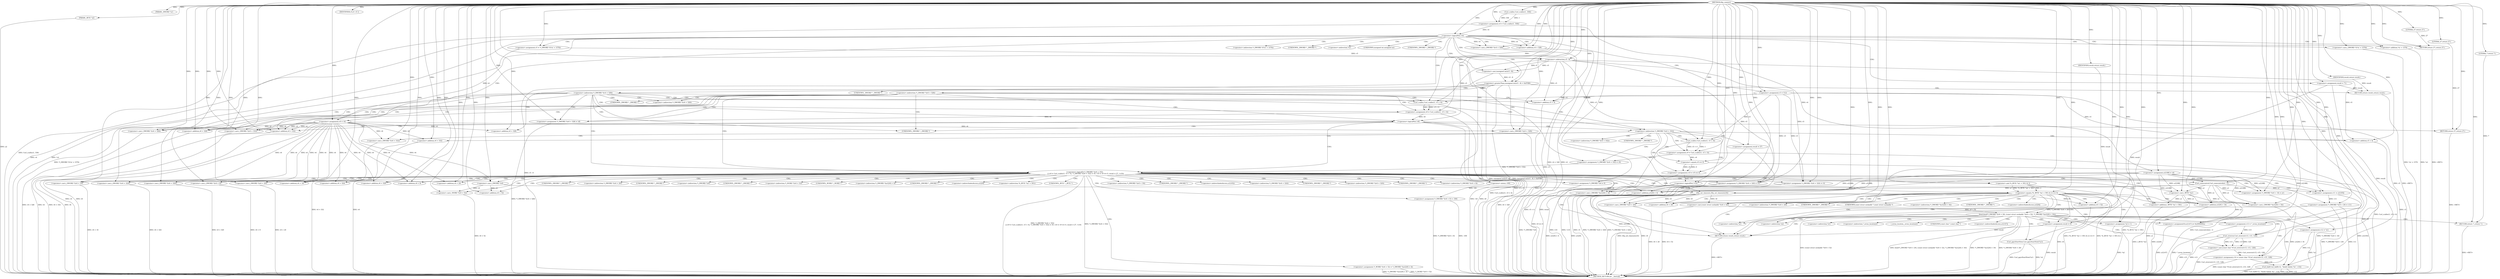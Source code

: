 digraph tftp_connect {  
"1000113" [label = "(METHOD,tftp_connect)" ]
"1000397" [label = "(METHOD_RETURN,int __fastcall)" ]
"1000114" [label = "(PARAM,_DWORD *a1)" ]
"1000115" [label = "(PARAM,_BYTE *a2)" ]
"1000129" [label = "(<operator>.assignment,v4 = Curl_ccalloc(1, 336))" ]
"1000131" [label = "(Curl_ccalloc,Curl_ccalloc(1, 336))" ]
"1000134" [label = "(<operator>.assignment,a1[188] = v4)" ]
"1000140" [label = "(<operator>.logicalNot,!v4)" ]
"1000142" [label = "(RETURN,return 27;,return 27;)" ]
"1000143" [label = "(LITERAL,27,return 27;)" ]
"1000144" [label = "(<operator>.assignment,v5 = *(_DWORD *)(*a1 + 1576))" ]
"1000147" [label = "(<operator>.cast,(_DWORD *)(*a1 + 1576))" ]
"1000149" [label = "(<operator>.addition,*a1 + 1576)" ]
"1000153" [label = "(<operator>.assignment,v6 = v4)" ]
"1000157" [label = "(IDENTIFIER,v5,if ( v5 ))" ]
"1000159" [label = "(<operator>.assignment,result = 71)" ]
"1000163" [label = "(<operator>.greaterThan,(unsigned int)(v5 - 8) > 0xFFB0)" ]
"1000164" [label = "(<operator>.cast,(unsigned int)(v5 - 8))" ]
"1000166" [label = "(<operator>.subtraction,v5 - 8)" ]
"1000170" [label = "(RETURN,return result;,return result;)" ]
"1000171" [label = "(IDENTIFIER,result,return result;)" ]
"1000174" [label = "(<operator>.cast,(_DWORD *)(v6 + 328))" ]
"1000176" [label = "(<operator>.addition,v6 + 328)" ]
"1000182" [label = "(<operator>.assignment,v5 = 512)" ]
"1000187" [label = "(<operator>.cast,(_DWORD *)(v4 + 328))" ]
"1000189" [label = "(<operator>.addition,v4 + 328)" ]
"1000193" [label = "(<operator>.assignment,v8 = Curl_ccalloc(1, v5 + 4))" ]
"1000195" [label = "(Curl_ccalloc,Curl_ccalloc(1, v5 + 4))" ]
"1000197" [label = "(<operator>.addition,v5 + 4)" ]
"1000200" [label = "(<operator>.assignment,*(_DWORD *)(v6 + 328) = v8)" ]
"1000202" [label = "(<operator>.cast,(_DWORD *)(v6 + 328))" ]
"1000204" [label = "(<operator>.addition,v6 + 328)" ]
"1000209" [label = "(<operator>.logicalNot,!v8)" ]
"1000211" [label = "(RETURN,return 27;,return 27;)" ]
"1000212" [label = "(LITERAL,27,return 27;)" ]
"1000215" [label = "(<operator>.logicalOr,*(_DWORD *)(v6 + 332)\n    || (v9 = Curl_ccalloc(1, v5 + 4), *(_DWORD *)(v6 + 332) = v9, v10 = v9 == 0, result = 27, !v10))" ]
"1000217" [label = "(<operator>.cast,(_DWORD *)(v6 + 332))" ]
"1000219" [label = "(<operator>.addition,v6 + 332)" ]
"1000223" [label = "(<operator>.assignment,v9 = Curl_ccalloc(1, v5 + 4))" ]
"1000225" [label = "(Curl_ccalloc,Curl_ccalloc(1, v5 + 4))" ]
"1000227" [label = "(<operator>.addition,v5 + 4)" ]
"1000231" [label = "(<operator>.assignment,*(_DWORD *)(v6 + 332) = v9)" ]
"1000233" [label = "(<operator>.cast,(_DWORD *)(v6 + 332))" ]
"1000235" [label = "(<operator>.addition,v6 + 332)" ]
"1000240" [label = "(<operator>.assignment,v10 = v9 == 0)" ]
"1000242" [label = "(<operator>.equals,v9 == 0)" ]
"1000246" [label = "(<operator>.assignment,result = 27)" ]
"1000249" [label = "(<operator>.logicalNot,!v10)" ]
"1000252" [label = "(Curl_conncontrol,Curl_conncontrol(a1, 1))" ]
"1000255" [label = "(<operator>.assignment,*(_DWORD *)(v6 + 16) = a1)" ]
"1000257" [label = "(<operator>.cast,(_DWORD *)(v6 + 16))" ]
"1000259" [label = "(<operator>.addition,v6 + 16)" ]
"1000263" [label = "(<operator>.assignment,v11 = a1[105])" ]
"1000268" [label = "(<operator>.assignment,*(_DWORD *)(v6 + 324) = v5)" ]
"1000270" [label = "(<operator>.cast,(_DWORD *)(v6 + 324))" ]
"1000272" [label = "(<operator>.addition,v6 + 324)" ]
"1000276" [label = "(<operator>.assignment,*(_DWORD *)(v6 + 320) = v5)" ]
"1000278" [label = "(<operator>.cast,(_DWORD *)(v6 + 320))" ]
"1000280" [label = "(<operator>.addition,v6 + 320)" ]
"1000284" [label = "(<operator>.assignment,*(_DWORD *)(v6 + 8) = -100)" ]
"1000286" [label = "(<operator>.cast,(_DWORD *)(v6 + 8))" ]
"1000288" [label = "(<operator>.addition,v6 + 8)" ]
"1000291" [label = "(<operator>.minus,-100)" ]
"1000293" [label = "(<operator>.assignment,*(_DWORD *)(v6 + 20) = v11)" ]
"1000295" [label = "(<operator>.cast,(_DWORD *)(v6 + 20))" ]
"1000297" [label = "(<operator>.addition,v6 + 20)" ]
"1000301" [label = "(<operator>.assignment,*(_DWORD *)v6 = 0)" ]
"1000303" [label = "(<operator>.cast,(_DWORD *)v6)" ]
"1000307" [label = "(<operator>.assignment,*(_WORD *)(v6 + 52) = *(_DWORD *)(a1[20] + 4))" ]
"1000309" [label = "(<operator>.cast,(_WORD *)(v6 + 52))" ]
"1000311" [label = "(<operator>.addition,v6 + 52)" ]
"1000315" [label = "(<operator>.cast,(_DWORD *)(a1[20] + 4))" ]
"1000317" [label = "(<operator>.addition,a1[20] + 4)" ]
"1000322" [label = "(tftp_set_timeouts,tftp_set_timeouts(v6))" ]
"1000325" [label = "(<operator>.equals,(*((_BYTE *)a1 + 591) & 2) == 0)" ]
"1000326" [label = "(<operator>.and,*((_BYTE *)a1 + 591) & 2)" ]
"1000328" [label = "(<operator>.addition,(_BYTE *)a1 + 591)" ]
"1000329" [label = "(<operator>.cast,(_BYTE *)a1)" ]
"1000337" [label = "(bind,bind(*(_DWORD *)(v6 + 20), (const struct sockaddr *)(v6 + 52), *(_DWORD *)(a1[20] + 16)))" ]
"1000339" [label = "(<operator>.cast,(_DWORD *)(v6 + 20))" ]
"1000341" [label = "(<operator>.addition,v6 + 20)" ]
"1000344" [label = "(<operator>.cast,(const struct sockaddr *)(v6 + 52))" ]
"1000346" [label = "(<operator>.addition,v6 + 52)" ]
"1000350" [label = "(<operator>.cast,(_DWORD *)(a1[20] + 16))" ]
"1000352" [label = "(<operator>.addition,a1[20] + 16)" ]
"1000358" [label = "(<operator>.assignment,v12 = *a1)" ]
"1000362" [label = "(<operator>.assignment,v13 = *_errno_location())" ]
"1000366" [label = "(<operator>.assignment,v14 = (const char *)Curl_strerror(v13, v15, 128))" ]
"1000368" [label = "(<operator>.cast,(const char *)Curl_strerror(v13, v15, 128))" ]
"1000370" [label = "(Curl_strerror,Curl_strerror(v13, v15, 128))" ]
"1000374" [label = "(Curl_failf,Curl_failf(v12, \"bind() failed; %s\", v14))" ]
"1000378" [label = "(RETURN,return 7;,return 7;)" ]
"1000379" [label = "(LITERAL,7,return 7;)" ]
"1000380" [label = "(<operators>.assignmentOr,a1[147] |= 0x2000000u)" ]
"1000385" [label = "(Curl_pgrsStartNow,Curl_pgrsStartNow(*a1))" ]
"1000388" [label = "(<operator>.assignment,*a2 = 1)" ]
"1000392" [label = "(<operator>.assignment,result = 0)" ]
"1000395" [label = "(RETURN,return result;,return result;)" ]
"1000396" [label = "(IDENTIFIER,result,return result;)" ]
"1000146" [label = "(<operator>.indirection,*(_DWORD *)(*a1 + 1576))" ]
"1000148" [label = "(UNKNOWN,_DWORD *,_DWORD *)" ]
"1000150" [label = "(<operator>.indirection,*a1)" ]
"1000165" [label = "(UNKNOWN,unsigned int,unsigned int)" ]
"1000173" [label = "(<operator>.indirection,*(_DWORD *)(v6 + 328))" ]
"1000175" [label = "(UNKNOWN,_DWORD *,_DWORD *)" ]
"1000186" [label = "(<operator>.indirection,*(_DWORD *)(v4 + 328))" ]
"1000188" [label = "(UNKNOWN,_DWORD *,_DWORD *)" ]
"1000201" [label = "(<operator>.indirection,*(_DWORD *)(v6 + 328))" ]
"1000203" [label = "(UNKNOWN,_DWORD *,_DWORD *)" ]
"1000216" [label = "(<operator>.indirection,*(_DWORD *)(v6 + 332))" ]
"1000218" [label = "(UNKNOWN,_DWORD *,_DWORD *)" ]
"1000232" [label = "(<operator>.indirection,*(_DWORD *)(v6 + 332))" ]
"1000234" [label = "(UNKNOWN,_DWORD *,_DWORD *)" ]
"1000256" [label = "(<operator>.indirection,*(_DWORD *)(v6 + 16))" ]
"1000258" [label = "(UNKNOWN,_DWORD *,_DWORD *)" ]
"1000265" [label = "(<operator>.indirectIndexAccess,a1[105])" ]
"1000269" [label = "(<operator>.indirection,*(_DWORD *)(v6 + 324))" ]
"1000271" [label = "(UNKNOWN,_DWORD *,_DWORD *)" ]
"1000277" [label = "(<operator>.indirection,*(_DWORD *)(v6 + 320))" ]
"1000279" [label = "(UNKNOWN,_DWORD *,_DWORD *)" ]
"1000285" [label = "(<operator>.indirection,*(_DWORD *)(v6 + 8))" ]
"1000287" [label = "(UNKNOWN,_DWORD *,_DWORD *)" ]
"1000294" [label = "(<operator>.indirection,*(_DWORD *)(v6 + 20))" ]
"1000296" [label = "(UNKNOWN,_DWORD *,_DWORD *)" ]
"1000302" [label = "(<operator>.indirection,*(_DWORD *)v6)" ]
"1000304" [label = "(UNKNOWN,_DWORD *,_DWORD *)" ]
"1000308" [label = "(<operator>.indirection,*(_WORD *)(v6 + 52))" ]
"1000310" [label = "(UNKNOWN,_WORD *,_WORD *)" ]
"1000314" [label = "(<operator>.indirection,*(_DWORD *)(a1[20] + 4))" ]
"1000316" [label = "(UNKNOWN,_DWORD *,_DWORD *)" ]
"1000318" [label = "(<operator>.indirectIndexAccess,a1[20])" ]
"1000327" [label = "(<operator>.indirection,*((_BYTE *)a1 + 591))" ]
"1000330" [label = "(UNKNOWN,_BYTE *,_BYTE *)" ]
"1000338" [label = "(<operator>.indirection,*(_DWORD *)(v6 + 20))" ]
"1000340" [label = "(UNKNOWN,_DWORD *,_DWORD *)" ]
"1000345" [label = "(UNKNOWN,const struct sockaddr *,const struct sockaddr *)" ]
"1000349" [label = "(<operator>.indirection,*(_DWORD *)(a1[20] + 16))" ]
"1000351" [label = "(UNKNOWN,_DWORD *,_DWORD *)" ]
"1000353" [label = "(<operator>.indirectIndexAccess,a1[20])" ]
"1000360" [label = "(<operator>.indirection,*a1)" ]
"1000364" [label = "(<operator>.indirection,*_errno_location())" ]
"1000365" [label = "(_errno_location,_errno_location())" ]
"1000369" [label = "(UNKNOWN,const char *,const char *)" ]
"1000381" [label = "(<operator>.indirectIndexAccess,a1[147])" ]
"1000386" [label = "(<operator>.indirection,*a1)" ]
"1000389" [label = "(<operator>.indirection,*a2)" ]
  "1000378" -> "1000397"  [ label = "DDG: <RET>"] 
  "1000326" -> "1000397"  [ label = "DDG: *((_BYTE *)a1 + 591)"] 
  "1000293" -> "1000397"  [ label = "DDG: *(_DWORD *)(v6 + 20)"] 
  "1000163" -> "1000397"  [ label = "DDG: (unsigned int)(v5 - 8)"] 
  "1000166" -> "1000397"  [ label = "DDG: v5"] 
  "1000242" -> "1000397"  [ label = "DDG: v9"] 
  "1000374" -> "1000397"  [ label = "DDG: Curl_failf(v12, \"bind() failed; %s\", v14)"] 
  "1000204" -> "1000397"  [ label = "DDG: v6"] 
  "1000388" -> "1000397"  [ label = "DDG: *a2"] 
  "1000322" -> "1000397"  [ label = "DDG: tftp_set_timeouts(v6)"] 
  "1000163" -> "1000397"  [ label = "DDG: (unsigned int)(v5 - 8) > 0xFFB0"] 
  "1000350" -> "1000397"  [ label = "DDG: a1[20] + 16"] 
  "1000325" -> "1000397"  [ label = "DDG: (*((_BYTE *)a1 + 591) & 2) == 0"] 
  "1000187" -> "1000397"  [ label = "DDG: v4 + 328"] 
  "1000164" -> "1000397"  [ label = "DDG: v5 - 8"] 
  "1000337" -> "1000397"  [ label = "DDG: (const struct sockaddr *)(v6 + 52)"] 
  "1000257" -> "1000397"  [ label = "DDG: v6 + 16"] 
  "1000352" -> "1000397"  [ label = "DDG: a1[20]"] 
  "1000268" -> "1000397"  [ label = "DDG: *(_DWORD *)(v6 + 324)"] 
  "1000337" -> "1000397"  [ label = "DDG: bind(*(_DWORD *)(v6 + 20), (const struct sockaddr *)(v6 + 52), *(_DWORD *)(a1[20] + 16))"] 
  "1000263" -> "1000397"  [ label = "DDG: a1[105]"] 
  "1000307" -> "1000397"  [ label = "DDG: *(_WORD *)(v6 + 52)"] 
  "1000322" -> "1000397"  [ label = "DDG: v6"] 
  "1000362" -> "1000397"  [ label = "DDG: *_errno_location()"] 
  "1000392" -> "1000397"  [ label = "DDG: result"] 
  "1000255" -> "1000397"  [ label = "DDG: *(_DWORD *)(v6 + 16)"] 
  "1000270" -> "1000397"  [ label = "DDG: v6 + 324"] 
  "1000276" -> "1000397"  [ label = "DDG: v5"] 
  "1000219" -> "1000397"  [ label = "DDG: v6"] 
  "1000368" -> "1000397"  [ label = "DDG: Curl_strerror(v13, v15, 128)"] 
  "1000301" -> "1000397"  [ label = "DDG: *(_DWORD *)v6"] 
  "1000249" -> "1000397"  [ label = "DDG: v10"] 
  "1000182" -> "1000397"  [ label = "DDG: v5"] 
  "1000225" -> "1000397"  [ label = "DDG: v5 + 4"] 
  "1000366" -> "1000397"  [ label = "DDG: (const char *)Curl_strerror(v13, v15, 128)"] 
  "1000339" -> "1000397"  [ label = "DDG: v6 + 20"] 
  "1000149" -> "1000397"  [ label = "DDG: *a1"] 
  "1000147" -> "1000397"  [ label = "DDG: *a1 + 1576"] 
  "1000202" -> "1000397"  [ label = "DDG: v6 + 328"] 
  "1000235" -> "1000397"  [ label = "DDG: v6"] 
  "1000153" -> "1000397"  [ label = "DDG: v4"] 
  "1000246" -> "1000397"  [ label = "DDG: result"] 
  "1000189" -> "1000397"  [ label = "DDG: v4"] 
  "1000215" -> "1000397"  [ label = "DDG: *(_DWORD *)(v6 + 332)\n    || (v9 = Curl_ccalloc(1, v5 + 4), *(_DWORD *)(v6 + 332) = v9, v10 = v9 == 0, result = 27, !v10)"] 
  "1000385" -> "1000397"  [ label = "DDG: Curl_pgrsStartNow(*a1)"] 
  "1000276" -> "1000397"  [ label = "DDG: *(_DWORD *)(v6 + 320)"] 
  "1000115" -> "1000397"  [ label = "DDG: a2"] 
  "1000344" -> "1000397"  [ label = "DDG: v6 + 52"] 
  "1000286" -> "1000397"  [ label = "DDG: v6 + 8"] 
  "1000129" -> "1000397"  [ label = "DDG: Curl_ccalloc(1, 336)"] 
  "1000307" -> "1000397"  [ label = "DDG: *(_DWORD *)(a1[20] + 4)"] 
  "1000249" -> "1000397"  [ label = "DDG: !v10"] 
  "1000252" -> "1000397"  [ label = "DDG: Curl_conncontrol(a1, 1)"] 
  "1000223" -> "1000397"  [ label = "DDG: Curl_ccalloc(1, v5 + 4)"] 
  "1000284" -> "1000397"  [ label = "DDG: -100"] 
  "1000197" -> "1000397"  [ label = "DDG: v5"] 
  "1000370" -> "1000397"  [ label = "DDG: v15"] 
  "1000315" -> "1000397"  [ label = "DDG: a1[20] + 4"] 
  "1000337" -> "1000397"  [ label = "DDG: *(_DWORD *)(a1[20] + 16)"] 
  "1000309" -> "1000397"  [ label = "DDG: v6 + 52"] 
  "1000209" -> "1000397"  [ label = "DDG: !v8"] 
  "1000134" -> "1000397"  [ label = "DDG: a1[188]"] 
  "1000140" -> "1000397"  [ label = "DDG: v4"] 
  "1000278" -> "1000397"  [ label = "DDG: v6 + 320"] 
  "1000200" -> "1000397"  [ label = "DDG: *(_DWORD *)(v6 + 328)"] 
  "1000293" -> "1000397"  [ label = "DDG: v11"] 
  "1000227" -> "1000397"  [ label = "DDG: v5"] 
  "1000328" -> "1000397"  [ label = "DDG: (_BYTE *)a1"] 
  "1000374" -> "1000397"  [ label = "DDG: v14"] 
  "1000240" -> "1000397"  [ label = "DDG: v9 == 0"] 
  "1000174" -> "1000397"  [ label = "DDG: v6 + 328"] 
  "1000374" -> "1000397"  [ label = "DDG: v12"] 
  "1000346" -> "1000397"  [ label = "DDG: v6"] 
  "1000140" -> "1000397"  [ label = "DDG: !v4"] 
  "1000215" -> "1000397"  [ label = "DDG: *(_DWORD *)(v6 + 332)"] 
  "1000209" -> "1000397"  [ label = "DDG: v8"] 
  "1000159" -> "1000397"  [ label = "DDG: result"] 
  "1000193" -> "1000397"  [ label = "DDG: Curl_ccalloc(1, v5 + 4)"] 
  "1000317" -> "1000397"  [ label = "DDG: a1[20]"] 
  "1000325" -> "1000397"  [ label = "DDG: *((_BYTE *)a1 + 591) & 2"] 
  "1000195" -> "1000397"  [ label = "DDG: v5 + 4"] 
  "1000295" -> "1000397"  [ label = "DDG: v6 + 20"] 
  "1000153" -> "1000397"  [ label = "DDG: v6"] 
  "1000370" -> "1000397"  [ label = "DDG: v13"] 
  "1000337" -> "1000397"  [ label = "DDG: *(_DWORD *)(v6 + 20)"] 
  "1000144" -> "1000397"  [ label = "DDG: *(_DWORD *)(*a1 + 1576)"] 
  "1000380" -> "1000397"  [ label = "DDG: a1[147]"] 
  "1000385" -> "1000397"  [ label = "DDG: *a1"] 
  "1000217" -> "1000397"  [ label = "DDG: v6 + 332"] 
  "1000233" -> "1000397"  [ label = "DDG: v6 + 332"] 
  "1000284" -> "1000397"  [ label = "DDG: *(_DWORD *)(v6 + 8)"] 
  "1000358" -> "1000397"  [ label = "DDG: *a1"] 
  "1000329" -> "1000397"  [ label = "DDG: a1"] 
  "1000170" -> "1000397"  [ label = "DDG: <RET>"] 
  "1000211" -> "1000397"  [ label = "DDG: <RET>"] 
  "1000142" -> "1000397"  [ label = "DDG: <RET>"] 
  "1000395" -> "1000397"  [ label = "DDG: <RET>"] 
  "1000113" -> "1000114"  [ label = "DDG: "] 
  "1000113" -> "1000115"  [ label = "DDG: "] 
  "1000131" -> "1000129"  [ label = "DDG: 1"] 
  "1000131" -> "1000129"  [ label = "DDG: 336"] 
  "1000113" -> "1000129"  [ label = "DDG: "] 
  "1000113" -> "1000131"  [ label = "DDG: "] 
  "1000129" -> "1000134"  [ label = "DDG: v4"] 
  "1000113" -> "1000134"  [ label = "DDG: "] 
  "1000113" -> "1000140"  [ label = "DDG: "] 
  "1000129" -> "1000140"  [ label = "DDG: v4"] 
  "1000143" -> "1000142"  [ label = "DDG: 27"] 
  "1000113" -> "1000142"  [ label = "DDG: "] 
  "1000113" -> "1000143"  [ label = "DDG: "] 
  "1000113" -> "1000144"  [ label = "DDG: "] 
  "1000113" -> "1000147"  [ label = "DDG: "] 
  "1000113" -> "1000149"  [ label = "DDG: "] 
  "1000140" -> "1000153"  [ label = "DDG: v4"] 
  "1000113" -> "1000153"  [ label = "DDG: "] 
  "1000113" -> "1000157"  [ label = "DDG: "] 
  "1000113" -> "1000159"  [ label = "DDG: "] 
  "1000164" -> "1000163"  [ label = "DDG: v5 - 8"] 
  "1000166" -> "1000164"  [ label = "DDG: v5"] 
  "1000166" -> "1000164"  [ label = "DDG: 8"] 
  "1000144" -> "1000166"  [ label = "DDG: v5"] 
  "1000113" -> "1000166"  [ label = "DDG: "] 
  "1000113" -> "1000163"  [ label = "DDG: "] 
  "1000171" -> "1000170"  [ label = "DDG: result"] 
  "1000159" -> "1000170"  [ label = "DDG: result"] 
  "1000113" -> "1000171"  [ label = "DDG: "] 
  "1000153" -> "1000174"  [ label = "DDG: v6"] 
  "1000113" -> "1000174"  [ label = "DDG: "] 
  "1000153" -> "1000176"  [ label = "DDG: v6"] 
  "1000113" -> "1000176"  [ label = "DDG: "] 
  "1000113" -> "1000182"  [ label = "DDG: "] 
  "1000113" -> "1000187"  [ label = "DDG: "] 
  "1000140" -> "1000187"  [ label = "DDG: v4"] 
  "1000113" -> "1000189"  [ label = "DDG: "] 
  "1000140" -> "1000189"  [ label = "DDG: v4"] 
  "1000195" -> "1000193"  [ label = "DDG: 1"] 
  "1000195" -> "1000193"  [ label = "DDG: v5 + 4"] 
  "1000113" -> "1000193"  [ label = "DDG: "] 
  "1000113" -> "1000195"  [ label = "DDG: "] 
  "1000166" -> "1000195"  [ label = "DDG: v5"] 
  "1000182" -> "1000195"  [ label = "DDG: v5"] 
  "1000166" -> "1000197"  [ label = "DDG: v5"] 
  "1000182" -> "1000197"  [ label = "DDG: v5"] 
  "1000113" -> "1000197"  [ label = "DDG: "] 
  "1000193" -> "1000200"  [ label = "DDG: v8"] 
  "1000113" -> "1000200"  [ label = "DDG: "] 
  "1000153" -> "1000202"  [ label = "DDG: v6"] 
  "1000113" -> "1000202"  [ label = "DDG: "] 
  "1000153" -> "1000204"  [ label = "DDG: v6"] 
  "1000113" -> "1000204"  [ label = "DDG: "] 
  "1000113" -> "1000209"  [ label = "DDG: "] 
  "1000193" -> "1000209"  [ label = "DDG: v8"] 
  "1000212" -> "1000211"  [ label = "DDG: 27"] 
  "1000113" -> "1000211"  [ label = "DDG: "] 
  "1000113" -> "1000212"  [ label = "DDG: "] 
  "1000231" -> "1000215"  [ label = "DDG: *(_DWORD *)(v6 + 332)"] 
  "1000153" -> "1000217"  [ label = "DDG: v6"] 
  "1000113" -> "1000217"  [ label = "DDG: "] 
  "1000153" -> "1000219"  [ label = "DDG: v6"] 
  "1000113" -> "1000219"  [ label = "DDG: "] 
  "1000225" -> "1000223"  [ label = "DDG: 1"] 
  "1000225" -> "1000223"  [ label = "DDG: v5 + 4"] 
  "1000113" -> "1000223"  [ label = "DDG: "] 
  "1000113" -> "1000225"  [ label = "DDG: "] 
  "1000166" -> "1000225"  [ label = "DDG: v5"] 
  "1000182" -> "1000225"  [ label = "DDG: v5"] 
  "1000166" -> "1000227"  [ label = "DDG: v5"] 
  "1000182" -> "1000227"  [ label = "DDG: v5"] 
  "1000113" -> "1000227"  [ label = "DDG: "] 
  "1000223" -> "1000231"  [ label = "DDG: v9"] 
  "1000113" -> "1000231"  [ label = "DDG: "] 
  "1000113" -> "1000233"  [ label = "DDG: "] 
  "1000153" -> "1000233"  [ label = "DDG: v6"] 
  "1000113" -> "1000235"  [ label = "DDG: "] 
  "1000153" -> "1000235"  [ label = "DDG: v6"] 
  "1000242" -> "1000240"  [ label = "DDG: v9"] 
  "1000242" -> "1000240"  [ label = "DDG: 0"] 
  "1000113" -> "1000240"  [ label = "DDG: "] 
  "1000113" -> "1000242"  [ label = "DDG: "] 
  "1000223" -> "1000242"  [ label = "DDG: v9"] 
  "1000113" -> "1000246"  [ label = "DDG: "] 
  "1000240" -> "1000249"  [ label = "DDG: v10"] 
  "1000113" -> "1000249"  [ label = "DDG: "] 
  "1000134" -> "1000252"  [ label = "DDG: a1[188]"] 
  "1000113" -> "1000252"  [ label = "DDG: "] 
  "1000252" -> "1000255"  [ label = "DDG: a1"] 
  "1000134" -> "1000255"  [ label = "DDG: a1[188]"] 
  "1000113" -> "1000255"  [ label = "DDG: "] 
  "1000113" -> "1000257"  [ label = "DDG: "] 
  "1000153" -> "1000257"  [ label = "DDG: v6"] 
  "1000113" -> "1000259"  [ label = "DDG: "] 
  "1000153" -> "1000259"  [ label = "DDG: v6"] 
  "1000252" -> "1000263"  [ label = "DDG: a1"] 
  "1000134" -> "1000263"  [ label = "DDG: a1[188]"] 
  "1000113" -> "1000263"  [ label = "DDG: "] 
  "1000166" -> "1000268"  [ label = "DDG: v5"] 
  "1000182" -> "1000268"  [ label = "DDG: v5"] 
  "1000113" -> "1000268"  [ label = "DDG: "] 
  "1000113" -> "1000270"  [ label = "DDG: "] 
  "1000153" -> "1000270"  [ label = "DDG: v6"] 
  "1000113" -> "1000272"  [ label = "DDG: "] 
  "1000153" -> "1000272"  [ label = "DDG: v6"] 
  "1000113" -> "1000276"  [ label = "DDG: "] 
  "1000166" -> "1000276"  [ label = "DDG: v5"] 
  "1000182" -> "1000276"  [ label = "DDG: v5"] 
  "1000113" -> "1000278"  [ label = "DDG: "] 
  "1000153" -> "1000278"  [ label = "DDG: v6"] 
  "1000113" -> "1000280"  [ label = "DDG: "] 
  "1000153" -> "1000280"  [ label = "DDG: v6"] 
  "1000291" -> "1000284"  [ label = "DDG: 100"] 
  "1000113" -> "1000286"  [ label = "DDG: "] 
  "1000153" -> "1000286"  [ label = "DDG: v6"] 
  "1000113" -> "1000288"  [ label = "DDG: "] 
  "1000153" -> "1000288"  [ label = "DDG: v6"] 
  "1000113" -> "1000291"  [ label = "DDG: "] 
  "1000263" -> "1000293"  [ label = "DDG: v11"] 
  "1000113" -> "1000293"  [ label = "DDG: "] 
  "1000113" -> "1000295"  [ label = "DDG: "] 
  "1000153" -> "1000295"  [ label = "DDG: v6"] 
  "1000113" -> "1000297"  [ label = "DDG: "] 
  "1000153" -> "1000297"  [ label = "DDG: v6"] 
  "1000113" -> "1000301"  [ label = "DDG: "] 
  "1000113" -> "1000303"  [ label = "DDG: "] 
  "1000153" -> "1000303"  [ label = "DDG: v6"] 
  "1000303" -> "1000309"  [ label = "DDG: v6"] 
  "1000113" -> "1000309"  [ label = "DDG: "] 
  "1000303" -> "1000311"  [ label = "DDG: v6"] 
  "1000113" -> "1000311"  [ label = "DDG: "] 
  "1000252" -> "1000315"  [ label = "DDG: a1"] 
  "1000134" -> "1000315"  [ label = "DDG: a1[188]"] 
  "1000113" -> "1000315"  [ label = "DDG: "] 
  "1000252" -> "1000317"  [ label = "DDG: a1"] 
  "1000134" -> "1000317"  [ label = "DDG: a1[188]"] 
  "1000113" -> "1000317"  [ label = "DDG: "] 
  "1000113" -> "1000322"  [ label = "DDG: "] 
  "1000303" -> "1000322"  [ label = "DDG: v6"] 
  "1000326" -> "1000325"  [ label = "DDG: *((_BYTE *)a1 + 591)"] 
  "1000326" -> "1000325"  [ label = "DDG: 2"] 
  "1000329" -> "1000328"  [ label = "DDG: a1"] 
  "1000134" -> "1000329"  [ label = "DDG: a1[188]"] 
  "1000113" -> "1000329"  [ label = "DDG: "] 
  "1000252" -> "1000329"  [ label = "DDG: a1"] 
  "1000113" -> "1000328"  [ label = "DDG: "] 
  "1000113" -> "1000326"  [ label = "DDG: "] 
  "1000113" -> "1000325"  [ label = "DDG: "] 
  "1000293" -> "1000337"  [ label = "DDG: *(_DWORD *)(v6 + 20)"] 
  "1000322" -> "1000339"  [ label = "DDG: v6"] 
  "1000113" -> "1000339"  [ label = "DDG: "] 
  "1000322" -> "1000341"  [ label = "DDG: v6"] 
  "1000113" -> "1000341"  [ label = "DDG: "] 
  "1000344" -> "1000337"  [ label = "DDG: v6 + 52"] 
  "1000113" -> "1000344"  [ label = "DDG: "] 
  "1000322" -> "1000344"  [ label = "DDG: v6"] 
  "1000113" -> "1000346"  [ label = "DDG: "] 
  "1000322" -> "1000346"  [ label = "DDG: v6"] 
  "1000329" -> "1000350"  [ label = "DDG: a1"] 
  "1000252" -> "1000350"  [ label = "DDG: a1"] 
  "1000134" -> "1000350"  [ label = "DDG: a1[188]"] 
  "1000113" -> "1000350"  [ label = "DDG: "] 
  "1000329" -> "1000352"  [ label = "DDG: a1"] 
  "1000252" -> "1000352"  [ label = "DDG: a1"] 
  "1000134" -> "1000352"  [ label = "DDG: a1[188]"] 
  "1000113" -> "1000352"  [ label = "DDG: "] 
  "1000113" -> "1000358"  [ label = "DDG: "] 
  "1000113" -> "1000362"  [ label = "DDG: "] 
  "1000368" -> "1000366"  [ label = "DDG: Curl_strerror(v13, v15, 128)"] 
  "1000113" -> "1000366"  [ label = "DDG: "] 
  "1000370" -> "1000368"  [ label = "DDG: v13"] 
  "1000370" -> "1000368"  [ label = "DDG: v15"] 
  "1000370" -> "1000368"  [ label = "DDG: 128"] 
  "1000362" -> "1000370"  [ label = "DDG: v13"] 
  "1000113" -> "1000370"  [ label = "DDG: "] 
  "1000358" -> "1000374"  [ label = "DDG: v12"] 
  "1000113" -> "1000374"  [ label = "DDG: "] 
  "1000366" -> "1000374"  [ label = "DDG: v14"] 
  "1000379" -> "1000378"  [ label = "DDG: 7"] 
  "1000113" -> "1000378"  [ label = "DDG: "] 
  "1000113" -> "1000379"  [ label = "DDG: "] 
  "1000113" -> "1000380"  [ label = "DDG: "] 
  "1000329" -> "1000380"  [ label = "DDG: a1"] 
  "1000113" -> "1000388"  [ label = "DDG: "] 
  "1000113" -> "1000392"  [ label = "DDG: "] 
  "1000396" -> "1000395"  [ label = "DDG: result"] 
  "1000392" -> "1000395"  [ label = "DDG: result"] 
  "1000246" -> "1000395"  [ label = "DDG: result"] 
  "1000159" -> "1000395"  [ label = "DDG: result"] 
  "1000113" -> "1000396"  [ label = "DDG: "] 
  "1000140" -> "1000144"  [ label = "CDG: "] 
  "1000140" -> "1000142"  [ label = "CDG: "] 
  "1000140" -> "1000153"  [ label = "CDG: "] 
  "1000140" -> "1000150"  [ label = "CDG: "] 
  "1000140" -> "1000149"  [ label = "CDG: "] 
  "1000140" -> "1000148"  [ label = "CDG: "] 
  "1000140" -> "1000147"  [ label = "CDG: "] 
  "1000140" -> "1000146"  [ label = "CDG: "] 
  "1000140" -> "1000159"  [ label = "CDG: "] 
  "1000140" -> "1000166"  [ label = "CDG: "] 
  "1000140" -> "1000165"  [ label = "CDG: "] 
  "1000140" -> "1000164"  [ label = "CDG: "] 
  "1000140" -> "1000163"  [ label = "CDG: "] 
  "1000140" -> "1000189"  [ label = "CDG: "] 
  "1000140" -> "1000188"  [ label = "CDG: "] 
  "1000140" -> "1000187"  [ label = "CDG: "] 
  "1000140" -> "1000186"  [ label = "CDG: "] 
  "1000140" -> "1000182"  [ label = "CDG: "] 
  "1000163" -> "1000176"  [ label = "CDG: "] 
  "1000163" -> "1000175"  [ label = "CDG: "] 
  "1000163" -> "1000174"  [ label = "CDG: "] 
  "1000163" -> "1000173"  [ label = "CDG: "] 
  "1000163" -> "1000170"  [ label = "CDG: "] 
  "1000173" -> "1000204"  [ label = "CDG: "] 
  "1000173" -> "1000203"  [ label = "CDG: "] 
  "1000173" -> "1000202"  [ label = "CDG: "] 
  "1000173" -> "1000201"  [ label = "CDG: "] 
  "1000173" -> "1000200"  [ label = "CDG: "] 
  "1000173" -> "1000197"  [ label = "CDG: "] 
  "1000173" -> "1000195"  [ label = "CDG: "] 
  "1000173" -> "1000193"  [ label = "CDG: "] 
  "1000173" -> "1000219"  [ label = "CDG: "] 
  "1000173" -> "1000218"  [ label = "CDG: "] 
  "1000173" -> "1000217"  [ label = "CDG: "] 
  "1000173" -> "1000216"  [ label = "CDG: "] 
  "1000173" -> "1000215"  [ label = "CDG: "] 
  "1000173" -> "1000209"  [ label = "CDG: "] 
  "1000186" -> "1000204"  [ label = "CDG: "] 
  "1000186" -> "1000203"  [ label = "CDG: "] 
  "1000186" -> "1000202"  [ label = "CDG: "] 
  "1000186" -> "1000201"  [ label = "CDG: "] 
  "1000186" -> "1000200"  [ label = "CDG: "] 
  "1000186" -> "1000197"  [ label = "CDG: "] 
  "1000186" -> "1000195"  [ label = "CDG: "] 
  "1000186" -> "1000193"  [ label = "CDG: "] 
  "1000186" -> "1000219"  [ label = "CDG: "] 
  "1000186" -> "1000218"  [ label = "CDG: "] 
  "1000186" -> "1000217"  [ label = "CDG: "] 
  "1000186" -> "1000216"  [ label = "CDG: "] 
  "1000186" -> "1000215"  [ label = "CDG: "] 
  "1000186" -> "1000209"  [ label = "CDG: "] 
  "1000209" -> "1000219"  [ label = "CDG: "] 
  "1000209" -> "1000218"  [ label = "CDG: "] 
  "1000209" -> "1000217"  [ label = "CDG: "] 
  "1000209" -> "1000216"  [ label = "CDG: "] 
  "1000209" -> "1000215"  [ label = "CDG: "] 
  "1000209" -> "1000211"  [ label = "CDG: "] 
  "1000215" -> "1000256"  [ label = "CDG: "] 
  "1000215" -> "1000255"  [ label = "CDG: "] 
  "1000215" -> "1000252"  [ label = "CDG: "] 
  "1000215" -> "1000272"  [ label = "CDG: "] 
  "1000215" -> "1000271"  [ label = "CDG: "] 
  "1000215" -> "1000270"  [ label = "CDG: "] 
  "1000215" -> "1000269"  [ label = "CDG: "] 
  "1000215" -> "1000268"  [ label = "CDG: "] 
  "1000215" -> "1000265"  [ label = "CDG: "] 
  "1000215" -> "1000263"  [ label = "CDG: "] 
  "1000215" -> "1000259"  [ label = "CDG: "] 
  "1000215" -> "1000258"  [ label = "CDG: "] 
  "1000215" -> "1000257"  [ label = "CDG: "] 
  "1000215" -> "1000288"  [ label = "CDG: "] 
  "1000215" -> "1000287"  [ label = "CDG: "] 
  "1000215" -> "1000286"  [ label = "CDG: "] 
  "1000215" -> "1000285"  [ label = "CDG: "] 
  "1000215" -> "1000284"  [ label = "CDG: "] 
  "1000215" -> "1000280"  [ label = "CDG: "] 
  "1000215" -> "1000279"  [ label = "CDG: "] 
  "1000215" -> "1000278"  [ label = "CDG: "] 
  "1000215" -> "1000277"  [ label = "CDG: "] 
  "1000215" -> "1000276"  [ label = "CDG: "] 
  "1000215" -> "1000304"  [ label = "CDG: "] 
  "1000215" -> "1000303"  [ label = "CDG: "] 
  "1000215" -> "1000302"  [ label = "CDG: "] 
  "1000215" -> "1000301"  [ label = "CDG: "] 
  "1000215" -> "1000297"  [ label = "CDG: "] 
  "1000215" -> "1000296"  [ label = "CDG: "] 
  "1000215" -> "1000295"  [ label = "CDG: "] 
  "1000215" -> "1000294"  [ label = "CDG: "] 
  "1000215" -> "1000293"  [ label = "CDG: "] 
  "1000215" -> "1000291"  [ label = "CDG: "] 
  "1000215" -> "1000318"  [ label = "CDG: "] 
  "1000215" -> "1000317"  [ label = "CDG: "] 
  "1000215" -> "1000316"  [ label = "CDG: "] 
  "1000215" -> "1000315"  [ label = "CDG: "] 
  "1000215" -> "1000314"  [ label = "CDG: "] 
  "1000215" -> "1000311"  [ label = "CDG: "] 
  "1000215" -> "1000310"  [ label = "CDG: "] 
  "1000215" -> "1000309"  [ label = "CDG: "] 
  "1000215" -> "1000308"  [ label = "CDG: "] 
  "1000215" -> "1000307"  [ label = "CDG: "] 
  "1000215" -> "1000330"  [ label = "CDG: "] 
  "1000215" -> "1000329"  [ label = "CDG: "] 
  "1000215" -> "1000328"  [ label = "CDG: "] 
  "1000215" -> "1000327"  [ label = "CDG: "] 
  "1000215" -> "1000326"  [ label = "CDG: "] 
  "1000215" -> "1000325"  [ label = "CDG: "] 
  "1000215" -> "1000322"  [ label = "CDG: "] 
  "1000215" -> "1000395"  [ label = "CDG: "] 
  "1000216" -> "1000223"  [ label = "CDG: "] 
  "1000216" -> "1000240"  [ label = "CDG: "] 
  "1000216" -> "1000235"  [ label = "CDG: "] 
  "1000216" -> "1000234"  [ label = "CDG: "] 
  "1000216" -> "1000233"  [ label = "CDG: "] 
  "1000216" -> "1000232"  [ label = "CDG: "] 
  "1000216" -> "1000231"  [ label = "CDG: "] 
  "1000216" -> "1000227"  [ label = "CDG: "] 
  "1000216" -> "1000225"  [ label = "CDG: "] 
  "1000216" -> "1000249"  [ label = "CDG: "] 
  "1000216" -> "1000246"  [ label = "CDG: "] 
  "1000216" -> "1000242"  [ label = "CDG: "] 
  "1000325" -> "1000352"  [ label = "CDG: "] 
  "1000325" -> "1000351"  [ label = "CDG: "] 
  "1000325" -> "1000350"  [ label = "CDG: "] 
  "1000325" -> "1000349"  [ label = "CDG: "] 
  "1000325" -> "1000346"  [ label = "CDG: "] 
  "1000325" -> "1000345"  [ label = "CDG: "] 
  "1000325" -> "1000344"  [ label = "CDG: "] 
  "1000325" -> "1000341"  [ label = "CDG: "] 
  "1000325" -> "1000340"  [ label = "CDG: "] 
  "1000325" -> "1000339"  [ label = "CDG: "] 
  "1000325" -> "1000338"  [ label = "CDG: "] 
  "1000325" -> "1000337"  [ label = "CDG: "] 
  "1000325" -> "1000353"  [ label = "CDG: "] 
  "1000325" -> "1000395"  [ label = "CDG: "] 
  "1000325" -> "1000392"  [ label = "CDG: "] 
  "1000325" -> "1000389"  [ label = "CDG: "] 
  "1000325" -> "1000388"  [ label = "CDG: "] 
  "1000325" -> "1000386"  [ label = "CDG: "] 
  "1000325" -> "1000385"  [ label = "CDG: "] 
  "1000337" -> "1000368"  [ label = "CDG: "] 
  "1000337" -> "1000366"  [ label = "CDG: "] 
  "1000337" -> "1000365"  [ label = "CDG: "] 
  "1000337" -> "1000364"  [ label = "CDG: "] 
  "1000337" -> "1000362"  [ label = "CDG: "] 
  "1000337" -> "1000360"  [ label = "CDG: "] 
  "1000337" -> "1000358"  [ label = "CDG: "] 
  "1000337" -> "1000381"  [ label = "CDG: "] 
  "1000337" -> "1000380"  [ label = "CDG: "] 
  "1000337" -> "1000378"  [ label = "CDG: "] 
  "1000337" -> "1000374"  [ label = "CDG: "] 
  "1000337" -> "1000370"  [ label = "CDG: "] 
  "1000337" -> "1000369"  [ label = "CDG: "] 
  "1000337" -> "1000395"  [ label = "CDG: "] 
  "1000337" -> "1000392"  [ label = "CDG: "] 
  "1000337" -> "1000389"  [ label = "CDG: "] 
  "1000337" -> "1000388"  [ label = "CDG: "] 
  "1000337" -> "1000386"  [ label = "CDG: "] 
  "1000337" -> "1000385"  [ label = "CDG: "] 
}
